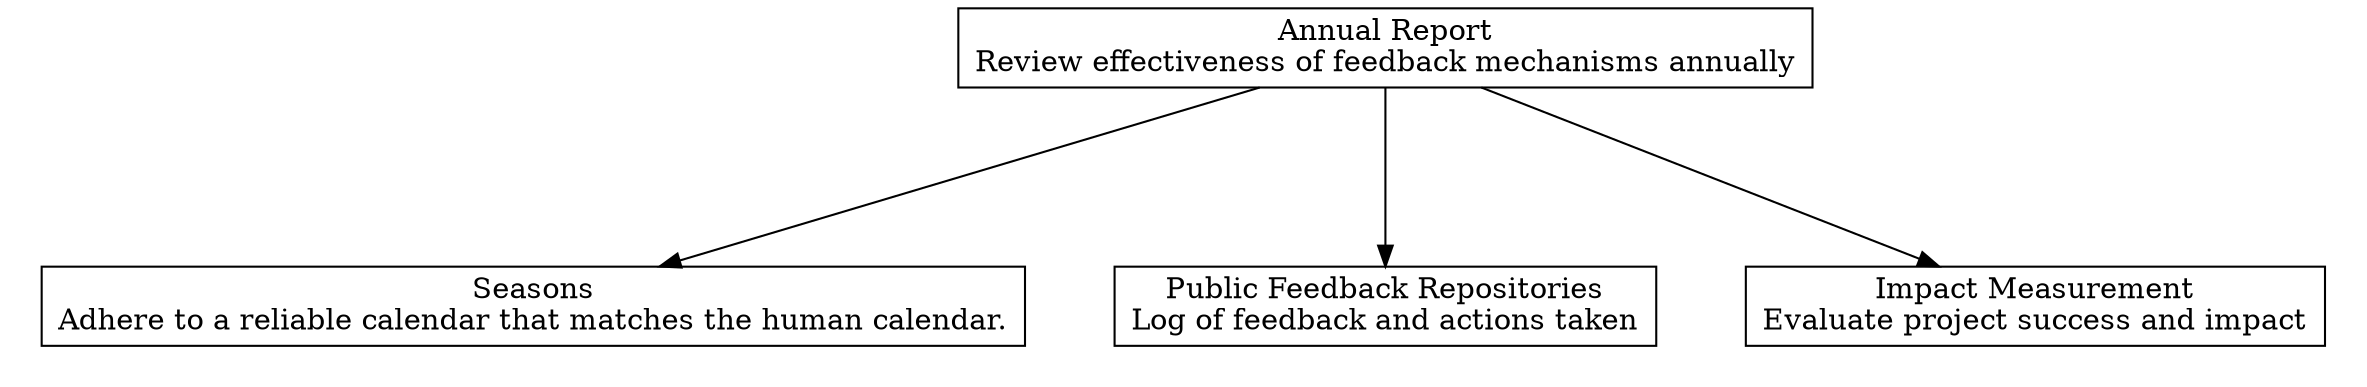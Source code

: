 digraph "" {
	graph [nodesep=0.6,
		rankdir=TB,
		ranksep=1.2
	];
	node [label="\N",
		shape=box
	];
	subgraph cluster_descendants {
		graph [rank=min,
			style=invis
		];
		"Impact Measurement"	[label="Impact Measurement\nEvaluate project success and impact"];
		"Public Feedback Repositories"	[label="Public Feedback Repositories\nLog of feedback and actions taken"];
		Seasons	[label="Seasons\nAdhere to a reliable calendar that matches the human calendar.\n"];
	}
	"Annual Report"	[label="Annual Report\nReview effectiveness of feedback mechanisms annually"];
	"Annual Report" -> "Impact Measurement";
	"Annual Report" -> "Public Feedback Repositories";
	"Annual Report" -> Seasons;
}
